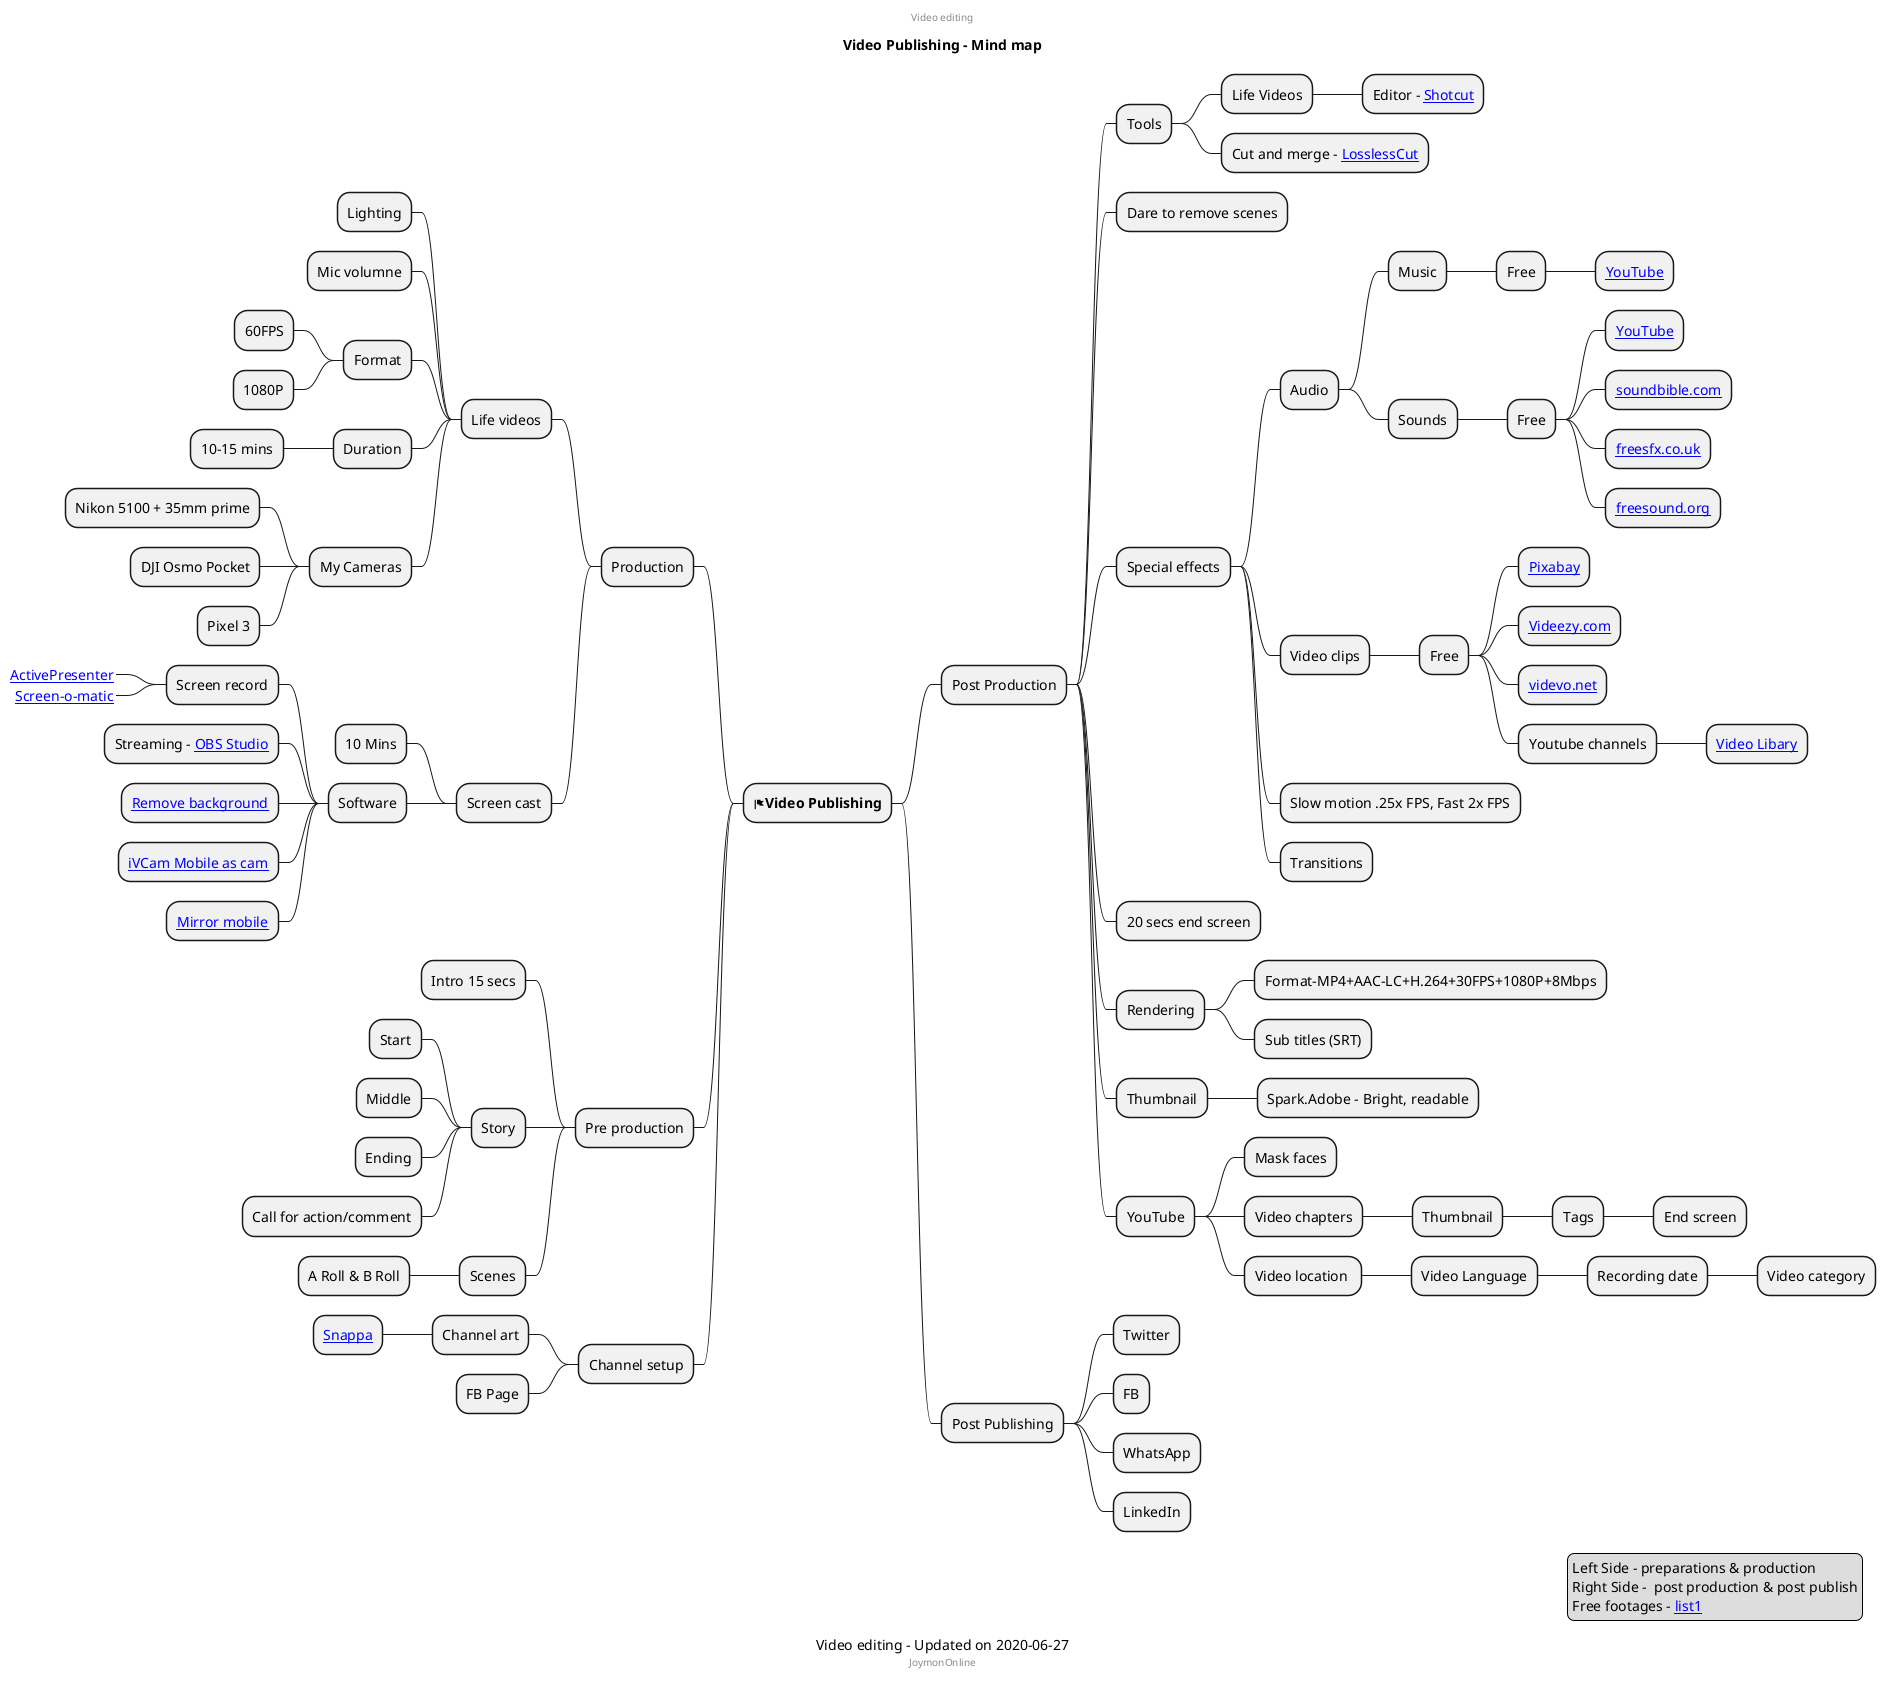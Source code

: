 @startmindmap
caption Video editing - Updated on 2020-06-27
title Video Publishing - Mind map
center header
Video editing
endheader

* <&flag><b>Video Publishing</b>

** Post Production
*** Tools
**** Life Videos
***** Editor - [[https://shotcut.org/download/ Shotcut]]
**** Cut and merge - [[https://github.com/mifi/lossless-cut/releases LosslessCut]]

*** Dare to remove scenes
*** Special effects
**** Audio
***** Music
****** Free
******* [[https://www.youtube.com/audiolibrary/music?nv=1 YouTube]]
***** Sounds
****** Free
******* [[https://www.youtube.com/audiolibrary/soundeffects?nv=1 YouTube]]
******* [[https://soundbible.com/ soundbible.com]]
******* [[https://freesfx.co.uk/ freesfx.co.uk]]
******* [[https://freesound.org/ freesound.org]]
**** Video clips
***** Free
****** [[https://pixabay.com/ Pixabay]]
****** [[https://www.videezy.com/ Videezy.com]]
****** [[https://www.videvo.net/ videvo.net]]
****** Youtube channels
******* [[https://www.youtube.com/channel/UC8ScFr0TdBPz9bLElei6-VA/videos Video Libary]]
**** Slow motion .25x FPS, Fast 2x FPS
**** Transitions
*** 20 secs end screen
*** Rendering
**** Format-MP4+AAC-LC+H.264+30FPS+1080P+8Mbps
**** Sub titles (SRT)
*** Thumbnail
**** Spark.Adobe - Bright, readable
*** YouTube
**** Mask faces
**** Video chapters
***** Thumbnail
****** Tags
******* End screen
**** Video location 
***** Video Language
****** Recording date
******* Video category

** Post Publishing
*** Twitter
*** FB
*** WhatsApp
*** LinkedIn

left side
** Production
*** Life videos
**** Lighting
**** Mic volumne
**** Format
***** 60FPS
***** 1080P
**** Duration
***** 10-15 mins
**** My Cameras
***** Nikon 5100 + 35mm prime
***** DJI Osmo Pocket
***** Pixel 3
*** Screen cast
**** 10 Mins
**** Software
***** Screen record
******_ [[https://atomisystems.com/download/ ActivePresenter]]
******_ [[https://screencast-o-matic.com/home Screen-o-matic]]
***** Streaming - [[https://obsproject.com/download OBS Studio]]
***** [[https://www.chromacam.me/ Remove background]]
***** [[https://www.e2esoft.com/ivcam/ iVCam Mobile as cam]]
***** [[https://www.apowersoft.com/phone-mirror Mirror mobile]]
** Pre production
*** Intro 15 secs
*** Story
**** Start
**** Middle
**** Ending
****  Call for action/comment
*** Scenes
**** A Roll & B Roll
** Channel setup
*** Channel art
**** [[https://snappa.com/ Snappa]]
*** FB Page
center footer JoymonOnline

legend right
  Left Side - preparations & production
  Right Side -  post production & post publish
  Free footages - [[https://www.oberlo.com/blog/free-stock-video-websites list1]]
endlegend
@endmindmap
